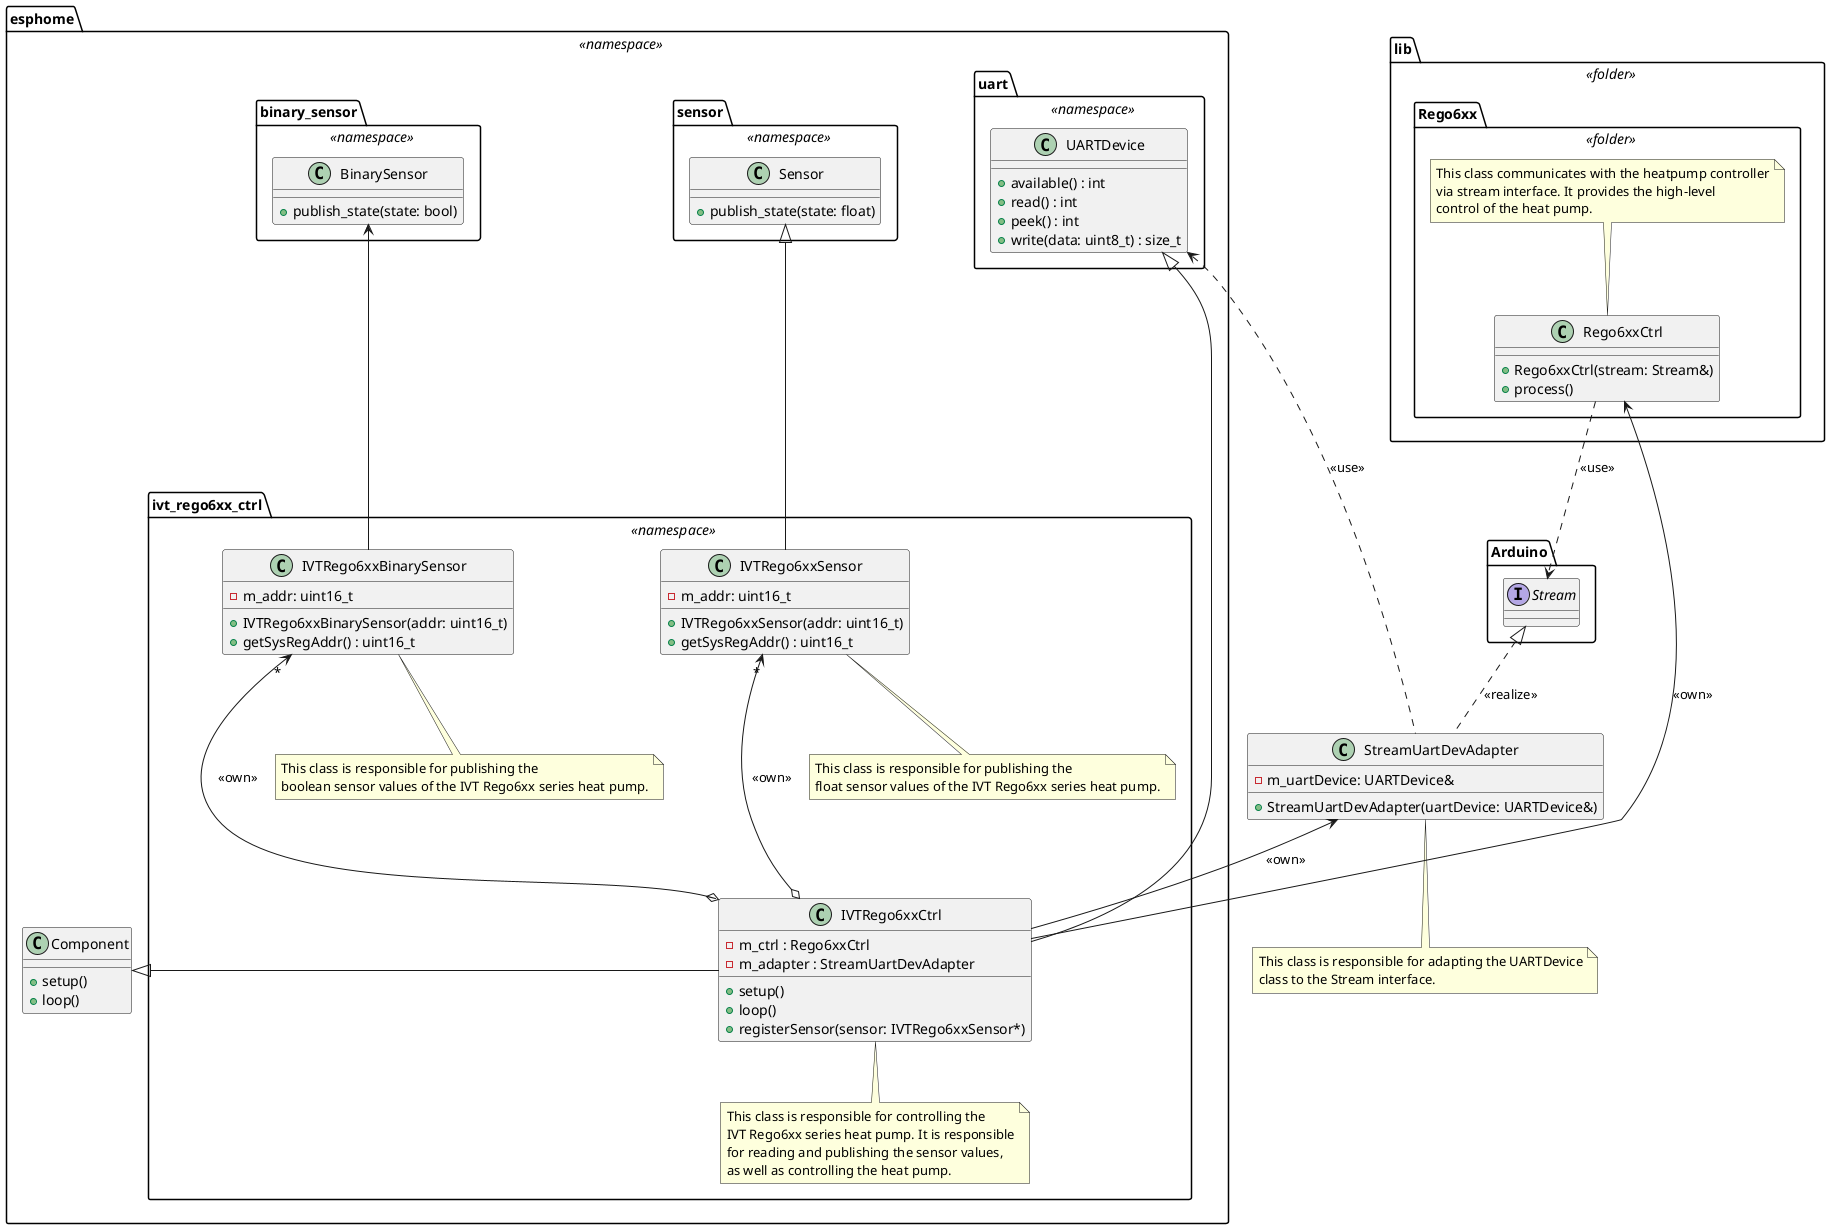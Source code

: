 @startuml class_diagram

package "esphome" <<namespace>> {

    package "uart" <<namespace>> as uartPckg {

        class "UARTDevice" as uartDevice {
            + available() : int
            + read() : int
            + peek() : int
            + write(data: uint8_t) : size_t
        }
    }

    class "Component" as comp {
        + setup()
        + loop()
    }

    package "sensor" <<namespace>> as sensorPckg {

        class "Sensor" as sensor {
            + publish_state(state: float)
        }
    }

    package "binary_sensor" <<namespace>> as binarySensorPckg {

        class "BinarySensor" as binarySensor {
            + publish_state(state: bool)
        }
    }

    package "ivt_rego6xx_ctrl" <<namespace>> as ivtRego6xxCtrlPckg {

        class "IVTRego6xxCtrl" as ivtRego6xxCtrl {
            - m_ctrl : Rego6xxCtrl
            - m_adapter : StreamUartDevAdapter
            + setup()
            + loop()
            + registerSensor(sensor: IVTRego6xxSensor*)
        }

        class "IVTRego6xxSensor" as ivtRego6xxSensor {
            - m_addr: uint16_t
            + IVTRego6xxSensor(addr: uint16_t)
            + getSysRegAddr() : uint16_t
        }

        class "IVTRego6xxBinarySensor" as ivtRego6xxBinarySensor {
            - m_addr: uint16_t
            + IVTRego6xxBinarySensor(addr: uint16_t)
            + getSysRegAddr() : uint16_t
        }

        note bottom of ivtRego6xxCtrl
            This class is responsible for controlling the
            IVT Rego6xx series heat pump. It is responsible
            for reading and publishing the sensor values,
            as well as controlling the heat pump.
        end note

        note bottom of ivtRego6xxSensor
            This class is responsible for publishing the
            float sensor values of the IVT Rego6xx series heat pump.
        end note

        note bottom of ivtRego6xxBinarySensor
            This class is responsible for publishing the
            boolean sensor values of the IVT Rego6xx series heat pump.
        end note
    }
}

class "StreamUartDevAdapter" as streamUartDevAdapter {
    - m_uartDevice: UARTDevice&
    + StreamUartDevAdapter(uartDevice: UARTDevice&)
}

note bottom of streamUartDevAdapter
    This class is responsible for adapting the UARTDevice
    class to the Stream interface.
end note

package "lib" <<folder>> as libPckg {

    package "Rego6xx" <<folder>> as rego6xxPckg {

        class "Rego6xxCtrl" as rego6xxCtrl {
            + Rego6xxCtrl(stream: Stream&)
            + process()
        }

        note top of rego6xxCtrl
            This class communicates with the heatpump controller
            via stream interface. It provides the high-level
            control of the heat pump.
        end note
    }
}

package "Arduino" as arduinoPckg {
    interface "Stream" as stream
}

uartDevice <|----- ivtRego6xxCtrl
comp <|- ivtRego6xxCtrl
rego6xxCtrl <-- ivtRego6xxCtrl: <<own>>
streamUartDevAdapter <-- ivtRego6xxCtrl: <<own>>
ivtRego6xxSensor "*" <---o ivtRego6xxCtrl: <<own>>
ivtRego6xxBinarySensor "*" <---o ivtRego6xxCtrl: <<own>>

stream <|.. streamUartDevAdapter: <<realize>>
uartDevice <.. streamUartDevAdapter: <<use>>

rego6xxCtrl ..> stream: <<use>>

sensor <|--- ivtRego6xxSensor
binarySensor <--- ivtRego6xxBinarySensor

@enduml
